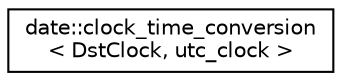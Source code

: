 digraph "Graphical Class Hierarchy"
{
 // LATEX_PDF_SIZE
  edge [fontname="Helvetica",fontsize="10",labelfontname="Helvetica",labelfontsize="10"];
  node [fontname="Helvetica",fontsize="10",shape=record];
  rankdir="LR";
  Node0 [label="date::clock_time_conversion\l\< DstClock, utc_clock \>",height=0.2,width=0.4,color="black", fillcolor="white", style="filled",URL="$structdate_1_1clock__time__conversion_3_01DstClock_00_01utc__clock_01_4.html",tooltip=" "];
}

